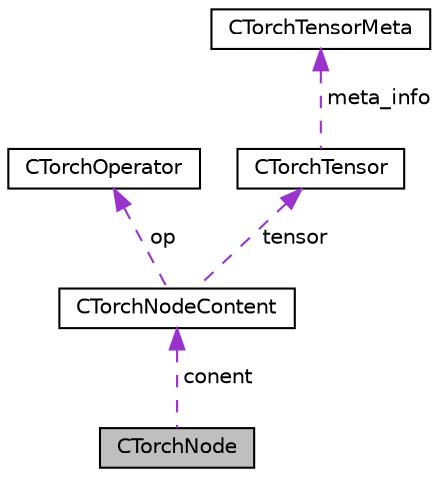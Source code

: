 digraph "CTorchNode"
{
 // LATEX_PDF_SIZE
  edge [fontname="Helvetica",fontsize="10",labelfontname="Helvetica",labelfontsize="10"];
  node [fontname="Helvetica",fontsize="10",shape=record];
  Node1 [label="CTorchNode",height=0.2,width=0.4,color="black", fillcolor="grey75", style="filled", fontcolor="black",tooltip=" "];
  Node2 -> Node1 [dir="back",color="darkorchid3",fontsize="10",style="dashed",label=" conent" ,fontname="Helvetica"];
  Node2 [label="CTorchNodeContent",height=0.2,width=0.4,color="black", fillcolor="white", style="filled",URL="$unionCTorchNodeContent.html",tooltip=" "];
  Node3 -> Node2 [dir="back",color="darkorchid3",fontsize="10",style="dashed",label=" op" ,fontname="Helvetica"];
  Node3 [label="CTorchOperator",height=0.2,width=0.4,color="black", fillcolor="white", style="filled",URL="$structCTorchOperator.html",tooltip=" "];
  Node4 -> Node2 [dir="back",color="darkorchid3",fontsize="10",style="dashed",label=" tensor" ,fontname="Helvetica"];
  Node4 [label="CTorchTensor",height=0.2,width=0.4,color="black", fillcolor="white", style="filled",URL="$structCTorchTensor.html",tooltip=" "];
  Node5 -> Node4 [dir="back",color="darkorchid3",fontsize="10",style="dashed",label=" meta_info" ,fontname="Helvetica"];
  Node5 [label="CTorchTensorMeta",height=0.2,width=0.4,color="black", fillcolor="white", style="filled",URL="$structCTorchTensorMeta.html",tooltip=" "];
}
